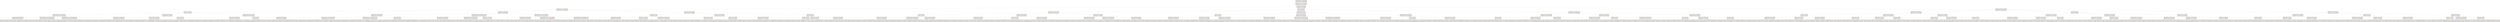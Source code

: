 digraph AttackTree {
    node [shape=box, style=filled, color=lightgray, fontname="DejaVu Sans", fontcolor="#fdf4e0", margin="0.4,0.3", fontsize=50];

    // Edges
    "n0" -> "n1";
    "n1" -> "n2";
    "n2" -> "n3";
    "n3" -> "n4";
    "n4" -> "n5";
    "n5" -> "n6";
    "n6" -> "n7";
    "n6" -> "n8";
    "n6" -> "n9";
    "n5" -> "n10";
    "n10" -> "n11";
    "n10" -> "n12";
    "n10" -> "n13";
    "n5" -> "n14";
    "n14" -> "n15";
    "n14" -> "n16";
    "n14" -> "n17";
    "n4" -> "n18";
    "n18" -> "n19";
    "n19" -> "n20";
    "n19" -> "n21";
    "n19" -> "n22";
    "n18" -> "n23";
    "n23" -> "n24";
    "n23" -> "n25";
    "n23" -> "n26";
    "n18" -> "n27";
    "n27" -> "n28";
    "n27" -> "n29";
    "n27" -> "n30";
    "n4" -> "n31";
    "n31" -> "n32";
    "n32" -> "n33";
    "n32" -> "n34";
    "n32" -> "n35";
    "n31" -> "n36";
    "n36" -> "n37";
    "n36" -> "n38";
    "n31" -> "n39";
    "n39" -> "n40";
    "n39" -> "n41";
    "n39" -> "n42";
    "n3" -> "n43";
    "n43" -> "n44";
    "n44" -> "n45";
    "n45" -> "n46";
    "n45" -> "n47";
    "n45" -> "n48";
    "n44" -> "n49";
    "n49" -> "n50";
    "n49" -> "n51";
    "n49" -> "n52";
    "n44" -> "n53";
    "n53" -> "n54";
    "n53" -> "n55";
    "n53" -> "n56";
    "n43" -> "n57";
    "n57" -> "n58";
    "n58" -> "n59";
    "n58" -> "n60";
    "n58" -> "n61";
    "n57" -> "n62";
    "n62" -> "n63";
    "n62" -> "n64";
    "n62" -> "n65";
    "n57" -> "n66";
    "n66" -> "n67";
    "n66" -> "n68";
    "n66" -> "n69";
    "n43" -> "n70";
    "n70" -> "n71";
    "n71" -> "n72";
    "n71" -> "n73";
    "n71" -> "n74";
    "n70" -> "n75";
    "n75" -> "n76";
    "n75" -> "n77";
    "n75" -> "n78";
    "n70" -> "n79";
    "n79" -> "n80";
    "n79" -> "n81";
    "n79" -> "n82";
    "n3" -> "n83";
    "n83" -> "n84";
    "n84" -> "n85";
    "n85" -> "n86";
    "n85" -> "n87";
    "n85" -> "n88";
    "n84" -> "n89";
    "n89" -> "n90";
    "n89" -> "n91";
    "n89" -> "n92";
    "n84" -> "n93";
    "n93" -> "n94";
    "n93" -> "n95";
    "n93" -> "n96";
    "n83" -> "n97";
    "n97" -> "n98";
    "n98" -> "n99";
    "n98" -> "n100";
    "n98" -> "n101";
    "n97" -> "n102";
    "n102" -> "n103";
    "n102" -> "n104";
    "n102" -> "n105";
    "n97" -> "n106";
    "n106" -> "n107";
    "n106" -> "n108";
    "n106" -> "n109";
    "n83" -> "n110";
    "n110" -> "n111";
    "n111" -> "n112";
    "n111" -> "n113";
    "n110" -> "n114";
    "n114" -> "n115";
    "n114" -> "n116";
    "n110" -> "n117";
    "n117" -> "n118";
    "n117" -> "n119";
    "n117" -> "n120";
    "n2" -> "n121";
    "n121" -> "n122";
    "n122" -> "n123";
    "n123" -> "n124";
    "n124" -> "n125";
    "n124" -> "n126";
    "n124" -> "n127";
    "n123" -> "n128";
    "n128" -> "n129";
    "n128" -> "n130";
    "n123" -> "n131";
    "n131" -> "n132";
    "n131" -> "n133";
    "n131" -> "n134";
    "n122" -> "n135";
    "n135" -> "n136";
    "n136" -> "n137";
    "n136" -> "n138";
    "n136" -> "n139";
    "n135" -> "n140";
    "n140" -> "n141";
    "n140" -> "n142";
    "n140" -> "n143";
    "n135" -> "n144";
    "n144" -> "n145";
    "n144" -> "n146";
    "n144" -> "n147";
    "n122" -> "n148";
    "n148" -> "n149";
    "n149" -> "n150";
    "n149" -> "n151";
    "n149" -> "n152";
    "n148" -> "n153";
    "n153" -> "n154";
    "n153" -> "n155";
    "n153" -> "n156";
    "n148" -> "n157";
    "n157" -> "n158";
    "n157" -> "n159";
    "n157" -> "n160";
    "n121" -> "n161";
    "n161" -> "n162";
    "n162" -> "n163";
    "n163" -> "n164";
    "n163" -> "n165";
    "n162" -> "n166";
    "n166" -> "n167";
    "n166" -> "n168";
    "n166" -> "n169";
    "n162" -> "n170";
    "n170" -> "n171";
    "n170" -> "n172";
    "n161" -> "n173";
    "n173" -> "n174";
    "n174" -> "n175";
    "n174" -> "n176";
    "n174" -> "n177";
    "n173" -> "n178";
    "n178" -> "n179";
    "n178" -> "n180";
    "n178" -> "n181";
    "n173" -> "n182";
    "n182" -> "n183";
    "n182" -> "n184";
    "n182" -> "n185";
    "n161" -> "n186";
    "n186" -> "n187";
    "n187" -> "n188";
    "n187" -> "n189";
    "n187" -> "n190";
    "n186" -> "n191";
    "n191" -> "n192";
    "n191" -> "n193";
    "n191" -> "n194";
    "n186" -> "n195";
    "n195" -> "n196";
    "n195" -> "n197";
    "n195" -> "n198";
    "n121" -> "n199";
    "n199" -> "n200";
    "n200" -> "n201";
    "n201" -> "n202";
    "n201" -> "n203";
    "n201" -> "n204";
    "n200" -> "n205";
    "n205" -> "n206";
    "n205" -> "n207";
    "n205" -> "n208";
    "n200" -> "n209";
    "n209" -> "n210";
    "n209" -> "n211";
    "n209" -> "n212";
    "n199" -> "n213";
    "n213" -> "n214";
    "n214" -> "n215";
    "n214" -> "n216";
    "n214" -> "n217";
    "n213" -> "n218";
    "n218" -> "n219";
    "n218" -> "n220";
    "n218" -> "n221";
    "n213" -> "n222";
    "n222" -> "n223";
    "n222" -> "n224";
    "n222" -> "n225";
    "n199" -> "n226";
    "n226" -> "n227";
    "n227" -> "n228";
    "n227" -> "n229";
    "n227" -> "n230";
    "n226" -> "n231";
    "n231" -> "n232";
    "n231" -> "n233";
    "n231" -> "n234";
    "n226" -> "n235";
    "n235" -> "n236";
    "n235" -> "n237";
    "n235" -> "n238";
    "n2" -> "n239";
    "n239" -> "n240";
    "n240" -> "n241";
    "n241" -> "n242";
    "n242" -> "n243";
    "n242" -> "n244";
    "n242" -> "n245";
    "n241" -> "n246";
    "n246" -> "n247";
    "n246" -> "n248";
    "n246" -> "n249";
    "n241" -> "n250";
    "n250" -> "n251";
    "n250" -> "n252";
    "n250" -> "n253";
    "n240" -> "n254";
    "n254" -> "n255";
    "n255" -> "n256";
    "n255" -> "n257";
    "n255" -> "n258";
    "n254" -> "n259";
    "n259" -> "n260";
    "n259" -> "n261";
    "n259" -> "n262";
    "n254" -> "n263";
    "n263" -> "n264";
    "n263" -> "n265";
    "n263" -> "n266";
    "n240" -> "n267";
    "n267" -> "n268";
    "n268" -> "n269";
    "n268" -> "n270";
    "n268" -> "n271";
    "n267" -> "n272";
    "n272" -> "n273";
    "n272" -> "n274";
    "n272" -> "n275";
    "n267" -> "n276";
    "n276" -> "n277";
    "n276" -> "n278";
    "n276" -> "n279";
    "n239" -> "n280";
    "n280" -> "n281";
    "n281" -> "n282";
    "n282" -> "n283";
    "n282" -> "n284";
    "n282" -> "n285";
    "n281" -> "n286";
    "n286" -> "n287";
    "n286" -> "n288";
    "n286" -> "n289";
    "n281" -> "n290";
    "n290" -> "n291";
    "n290" -> "n292";
    "n290" -> "n293";
    "n280" -> "n294";
    "n294" -> "n295";
    "n295" -> "n296";
    "n295" -> "n297";
    "n295" -> "n298";
    "n294" -> "n299";
    "n299" -> "n300";
    "n299" -> "n301";
    "n299" -> "n302";
    "n294" -> "n303";
    "n303" -> "n304";
    "n303" -> "n305";
    "n280" -> "n306";
    "n306" -> "n307";
    "n307" -> "n308";
    "n307" -> "n309";
    "n307" -> "n310";
    "n306" -> "n311";
    "n311" -> "n312";
    "n311" -> "n313";
    "n311" -> "n314";
    "n306" -> "n315";
    "n315" -> "n316";
    "n315" -> "n317";
    "n239" -> "n318";
    "n318" -> "n319";
    "n319" -> "n320";
    "n320" -> "n321";
    "n320" -> "n322";
    "n320" -> "n323";
    "n319" -> "n324";
    "n324" -> "n325";
    "n324" -> "n326";
    "n324" -> "n327";
    "n319" -> "n328";
    "n328" -> "n329";
    "n328" -> "n330";
    "n328" -> "n331";
    "n318" -> "n332";
    "n332" -> "n333";
    "n333" -> "n334";
    "n333" -> "n335";
    "n333" -> "n336";
    "n332" -> "n337";
    "n337" -> "n338";
    "n337" -> "n339";
    "n337" -> "n340";
    "n332" -> "n341";
    "n341" -> "n342";
    "n341" -> "n343";
    "n341" -> "n344";
    "n318" -> "n345";
    "n345" -> "n346";
    "n346" -> "n347";
    "n346" -> "n348";
    "n345" -> "n349";
    "n349" -> "n350";
    "n349" -> "n351";
    "n345" -> "n352";
    "n352" -> "n353";
    "n352" -> "n354";
    "n352" -> "n355";

    // Nodes
    "n0" [label="T1046\ndiscovery: Network Service Discovery\nScore: 1.0000", id="n0"];
    "n1" [label="T1110.004\ncredential-access: Credential Stuffing\nScore: 1.0000", id="n1"];
    "n2" [label="T1078.004\ninitial-access: Cloud Accounts\nScore: 1.0000", id="n2"];
    "n3" [label="T1552.001\ncredential-access: Credentials In Files\nScore: 0.0622", id="n3"];
    "n4" [label="T1087.004\ndiscovery: Cloud Account\nScore: 0.0719", id="n4"];
    "n5" [label="T1098.003\nprivilege-escalation: Additional Cloud Roles\nScore: 0.0655", id="n5"];
    "n6" [label="T1219.001\ncommand-and-control: IDE Tunneling\nScore: 0.0606", id="n6"];
    "n7" [label="T1495\nimpact: Firmware Corruption\nScore: 0.0741", id="n7"];
    "n8" [label="T1657\nimpact: Financial Theft\nScore: 0.0710", id="n8"];
    "n9" [label="T1493\nimpact: Transmitted Data Manipulation\nScore: 0.0551", id="n9"];
    "n10" [label="T1102.003\ncommand-and-control: One-Way Communication\nScore: 0.0346", id="n10"];
    "n11" [label="T1491.002\nimpact: External Defacement\nScore: 0.1062", id="n11"];
    "n12" [label="T1499.001\nimpact: OS Exhaustion Flood\nScore: 0.0805", id="n12"];
    "n13" [label="T1561.001\nimpact: Disk Content Wipe\nScore: 0.0721", id="n13"];
    "n14" [label="T1071.005\ncommand-and-control: Publish/Subscribe Protocols\nScore: 0.0318", id="n14"];
    "n15" [label="T1219.001\ncommand-and-control: IDE Tunneling\nScore: 0.0698", id="n15"];
    "n16" [label="T1491.002\nimpact: External Defacement\nScore: 0.0429", id="n16"];
    "n17" [label="T1102.003\ncommand-and-control: One-Way Communication\nScore: 0.0372", id="n17"];
    "n18" [label="T1490\nimpact: Inhibit System Recovery\nScore: 0.0605", id="n18"];
    "n19" [label="T1219.001\ncommand-and-control: IDE Tunneling\nScore: 0.0503", id="n19"];
    "n20" [label="T1071.002\ncommand-and-control: File Transfer Protocols\nScore: 0.0533", id="n20"];
    "n21" [label="T1102.003\ncommand-and-control: One-Way Communication\nScore: 0.0446", id="n21"];
    "n22" [label="T1657\nimpact: Financial Theft\nScore: 0.0383", id="n22"];
    "n23" [label="T1486\nimpact: Data Encrypted for Impact\nScore: 0.0481", id="n23"];
    "n24" [label="T1219.001\ncommand-and-control: IDE Tunneling\nScore: 0.0835", id="n24"];
    "n25" [label="T1102.003\ncommand-and-control: One-Way Communication\nScore: 0.0481", id="n25"];
    "n26" [label="T1132.001\ncommand-and-control: Standard Encoding\nScore: 0.0339", id="n26"];
    "n27" [label="T1657\nimpact: Financial Theft\nScore: 0.0421", id="n27"];
    "n28" [label="T1219.001\ncommand-and-control: IDE Tunneling\nScore: 0.0870", id="n28"];
    "n29" [label="T1102.003\ncommand-and-control: One-Way Communication\nScore: 0.0556", id="n29"];
    "n30" [label="T1071.002\ncommand-and-control: File Transfer Protocols\nScore: 0.0505", id="n30"];
    "n31" [label="T1493\nimpact: Transmitted Data Manipulation\nScore: 0.0550", id="n31"];
    "n32" [label="T1486\nimpact: Data Encrypted for Impact\nScore: 0.0803", id="n32"];
    "n33" [label="T1219.001\ncommand-and-control: IDE Tunneling\nScore: 0.0558", id="n33"];
    "n34" [label="T1102.003\ncommand-and-control: One-Way Communication\nScore: 0.0518", id="n34"];
    "n35" [label="T1071.005\ncommand-and-control: Publish/Subscribe Protocols\nScore: 0.0408", id="n35"];
    "n36" [label="T1489\nimpact: Service Stop\nScore: 0.0649", id="n36"];
    "n37" [label="T1486\nimpact: Data Encrypted for Impact\nScore: 0.0672", id="n37"];
    "n38" [label="T1490\nimpact: Inhibit System Recovery\nScore: 0.0659", id="n38"];
    "n39" [label="T1490\nimpact: Inhibit System Recovery\nScore: 0.0630", id="n39"];
    "n40" [label="T1486\nimpact: Data Encrypted for Impact\nScore: 0.0668", id="n40"];
    "n41" [label="T1489\nimpact: Service Stop\nScore: 0.0549", id="n41"];
    "n42" [label="T1495\nimpact: Firmware Corruption\nScore: 0.0531", id="n42"];
    "n43" [label="T1490\nimpact: Inhibit System Recovery\nScore: 0.0678", id="n43"];
    "n44" [label="T1219.001\ncommand-and-control: IDE Tunneling\nScore: 0.0637", id="n44"];
    "n45" [label="T1071.002\ncommand-and-control: File Transfer Protocols\nScore: 0.0541", id="n45"];
    "n46" [label="T1071.005\ncommand-and-control: Publish/Subscribe Protocols\nScore: 0.0641", id="n46"];
    "n47" [label="T1102.003\ncommand-and-control: One-Way Communication\nScore: 0.0572", id="n47"];
    "n48" [label="T1090.003\ncommand-and-control: Multi-hop Proxy\nScore: 0.0457", id="n48"];
    "n49" [label="T1102.003\ncommand-and-control: One-Way Communication\nScore: 0.0461", id="n49"];
    "n50" [label="T1071.005\ncommand-and-control: Publish/Subscribe Protocols\nScore: 0.0491", id="n50"];
    "n51" [label="T1071.002\ncommand-and-control: File Transfer Protocols\nScore: 0.0467", id="n51"];
    "n52" [label="T1090.003\ncommand-and-control: Multi-hop Proxy\nScore: 0.0427", id="n52"];
    "n53" [label="T1667\nimpact: Email Bombing\nScore: 0.0395", id="n53"];
    "n54" [label="T1102.003\ncommand-and-control: One-Way Communication\nScore: 0.0811", id="n54"];
    "n55" [label="T1071.002\ncommand-and-control: File Transfer Protocols\nScore: 0.0754", id="n55"];
    "n56" [label="T1071.005\ncommand-and-control: Publish/Subscribe Protocols\nScore: 0.0596", id="n56"];
    "n57" [label="T1102.003\ncommand-and-control: One-Way Communication\nScore: 0.0467", id="n57"];
    "n58" [label="T1219.001\ncommand-and-control: IDE Tunneling\nScore: 0.0875", id="n58"];
    "n59" [label="T1667\nimpact: Email Bombing\nScore: 0.0918", id="n59"];
    "n60" [label="T1657\nimpact: Financial Theft\nScore: 0.0755", id="n60"];
    "n61" [label="T1495\nimpact: Firmware Corruption\nScore: 0.0666", id="n61"];
    "n62" [label="T1071.002\ncommand-and-control: File Transfer Protocols\nScore: 0.0367", id="n62"];
    "n63" [label="T1667\nimpact: Email Bombing\nScore: 0.0484", id="n63"];
    "n64" [label="T1495\nimpact: Firmware Corruption\nScore: 0.0382", id="n64"];
    "n65" [label="T1486\nimpact: Data Encrypted for Impact\nScore: 0.0353", id="n65"];
    "n66" [label="T1491.002\nimpact: External Defacement\nScore: 0.0354", id="n66"];
    "n67" [label="T1219.001\ncommand-and-control: IDE Tunneling\nScore: 0.0472", id="n67"];
    "n68" [label="T1499.001\nimpact: OS Exhaustion Flood\nScore: 0.0323", id="n68"];
    "n69" [label="T1498.002\nimpact: Reflection Amplification\nScore: 0.0278", id="n69"];
    "n70" [label="T1071.002\ncommand-and-control: File Transfer Protocols\nScore: 0.0414", id="n70"];
    "n71" [label="T1219.001\ncommand-and-control: IDE Tunneling\nScore: 0.0958", id="n71"];
    "n72" [label="T1667\nimpact: Email Bombing\nScore: 0.0667", id="n72"];
    "n73" [label="T1657\nimpact: Financial Theft\nScore: 0.0633", id="n73"];
    "n74" [label="T1495\nimpact: Firmware Corruption\nScore: 0.0575", id="n74"];
    "n75" [label="T1219.002\ncommand-and-control: Remote Desktop Software\nScore: 0.0593", id="n75"];
    "n76" [label="T1219.001\ncommand-and-control: IDE Tunneling\nScore: 0.1226", id="n76"];
    "n77" [label="T1071.005\ncommand-and-control: Publish/Subscribe Protocols\nScore: 0.0751", id="n77"];
    "n78" [label="T1090.003\ncommand-and-control: Multi-hop Proxy\nScore: 0.0577", id="n78"];
    "n79" [label="T1102.003\ncommand-and-control: One-Way Communication\nScore: 0.0549", id="n79"];
    "n80" [label="T1667\nimpact: Email Bombing\nScore: 0.0547", id="n80"];
    "n81" [label="T1495\nimpact: Firmware Corruption\nScore: 0.0452", id="n81"];
    "n82" [label="T1657\nimpact: Financial Theft\nScore: 0.0400", id="n82"];
    "n83" [label="T1486\nimpact: Data Encrypted for Impact\nScore: 0.0644", id="n83"];
    "n84" [label="T1667\nimpact: Email Bombing\nScore: 0.0601", id="n84"];
    "n85" [label="T1490\nimpact: Inhibit System Recovery\nScore: 0.0472", id="n85"];
    "n86" [label="T1491.002\nimpact: External Defacement\nScore: 0.0660", id="n86"];
    "n87" [label="T1499.001\nimpact: OS Exhaustion Flood\nScore: 0.0445", id="n87"];
    "n88" [label="T1561.001\nimpact: Disk Content Wipe\nScore: 0.0363", id="n88"];
    "n89" [label="T1495\nimpact: Firmware Corruption\nScore: 0.0456", id="n89"];
    "n90" [label="T1490\nimpact: Inhibit System Recovery\nScore: 0.0646", id="n90"];
    "n91" [label="T1657\nimpact: Financial Theft\nScore: 0.0641", id="n91"];
    "n92" [label="T1493\nimpact: Transmitted Data Manipulation\nScore: 0.0623", id="n92"];
    "n93" [label="T1493\nimpact: Transmitted Data Manipulation\nScore: 0.0435", id="n93"];
    "n94" [label="T1491.002\nimpact: External Defacement\nScore: 0.0759", id="n94"];
    "n95" [label="T1499.001\nimpact: OS Exhaustion Flood\nScore: 0.0499", id="n95"];
    "n96" [label="T1498.002\nimpact: Reflection Amplification\nScore: 0.0467", id="n96"];
    "n97" [label="T1490\nimpact: Inhibit System Recovery\nScore: 0.0565", id="n97"];
    "n98" [label="T1491.002\nimpact: External Defacement\nScore: 0.0772", id="n98"];
    "n99" [label="T1219.001\ncommand-and-control: IDE Tunneling\nScore: 0.0580", id="n99"];
    "n100" [label="T1071.002\ncommand-and-control: File Transfer Protocols\nScore: 0.0319", id="n100"];
    "n101" [label="T1102.003\ncommand-and-control: One-Way Communication\nScore: 0.0313", id="n101"];
    "n102" [label="T1499.001\nimpact: OS Exhaustion Flood\nScore: 0.0515", id="n102"];
    "n103" [label="T1491.002\nimpact: External Defacement\nScore: 0.0926", id="n103"];
    "n104" [label="T1491.001\nimpact: Internal Defacement\nScore: 0.0661", id="n104"];
    "n105" [label="T1561.002\nimpact: Disk Structure Wipe\nScore: 0.0510", id="n105"];
    "n106" [label="T1565.003\nimpact: Runtime Data Manipulation\nScore: 0.0391", id="n106"];
    "n107" [label="T1219.001\ncommand-and-control: IDE Tunneling\nScore: 0.1474", id="n107"];
    "n108" [label="T1071.002\ncommand-and-control: File Transfer Protocols\nScore: 0.0788", id="n108"];
    "n109" [label="T1102.003\ncommand-and-control: One-Way Communication\nScore: 0.0757", id="n109"];
    "n110" [label="T1657\nimpact: Financial Theft\nScore: 0.0537", id="n110"];
    "n111" [label="T1667\nimpact: Email Bombing\nScore: 0.0719", id="n111"];
    "n112" [label="T1495\nimpact: Firmware Corruption\nScore: 0.0483", id="n112"];
    "n113" [label="T1490\nimpact: Inhibit System Recovery\nScore: 0.0415", id="n113"];
    "n114" [label="T1495\nimpact: Firmware Corruption\nScore: 0.0617", id="n114"];
    "n115" [label="T1667\nimpact: Email Bombing\nScore: 0.0849", id="n115"];
    "n116" [label="T1490\nimpact: Inhibit System Recovery\nScore: 0.0674", id="n116"];
    "n117" [label="T1490\nimpact: Inhibit System Recovery\nScore: 0.0512", id="n117"];
    "n118" [label="T1491.002\nimpact: External Defacement\nScore: 0.1246", id="n118"];
    "n119" [label="T1499.001\nimpact: OS Exhaustion Flood\nScore: 0.0779", id="n119"];
    "n120" [label="T1561.001\nimpact: Disk Content Wipe\nScore: 0.0712", id="n120"];
    "n121" [label="T1667\nimpact: Email Bombing\nScore: 0.0567", id="n121"];
    "n122" [label="T1494\nimpact: Runtime Data Manipulation\nScore: 0.0855", id="n122"];
    "n123" [label="T1489\nimpact: Service Stop\nScore: 0.0614", id="n123"];
    "n124" [label="T1490\nimpact: Inhibit System Recovery\nScore: 0.0601", id="n124"];
    "n125" [label="T1219.001\ncommand-and-control: IDE Tunneling\nScore: 0.0609", id="n125"];
    "n126" [label="T1071.002\ncommand-and-control: File Transfer Protocols\nScore: 0.0430", id="n126"];
    "n127" [label="T1102.003\ncommand-and-control: One-Way Communication\nScore: 0.0381", id="n127"];
    "n128" [label="T1493\nimpact: Transmitted Data Manipulation\nScore: 0.0587", id="n128"];
    "n129" [label="T1486\nimpact: Data Encrypted for Impact\nScore: 0.0574", id="n129"];
    "n130" [label="T1490\nimpact: Inhibit System Recovery\nScore: 0.0525", id="n130"];
    "n131" [label="T1486\nimpact: Data Encrypted for Impact\nScore: 0.0584", id="n131"];
    "n132" [label="T1219.001\ncommand-and-control: IDE Tunneling\nScore: 0.0752", id="n132"];
    "n133" [label="T1071.002\ncommand-and-control: File Transfer Protocols\nScore: 0.0374", id="n133"];
    "n134" [label="T1102.003\ncommand-and-control: One-Way Communication\nScore: 0.0358", id="n134"];
    "n135" [label="T1490\nimpact: Inhibit System Recovery\nScore: 0.0585", id="n135"];
    "n136" [label="T1020.001\nexfiltration: Traffic Duplication\nScore: 0.0431", id="n136"];
    "n137" [label="T1219.001\ncommand-and-control: IDE Tunneling\nScore: 0.0445", id="n137"];
    "n138" [label="T1657\nimpact: Financial Theft\nScore: 0.0401", id="n138"];
    "n139" [label="T1493\nimpact: Transmitted Data Manipulation\nScore: 0.0398", id="n139"];
    "n140" [label="T1657\nimpact: Financial Theft\nScore: 0.0430", id="n140"];
    "n141" [label="T1219.001\ncommand-and-control: IDE Tunneling\nScore: 0.0740", id="n141"];
    "n142" [label="T1071.002\ncommand-and-control: File Transfer Protocols\nScore: 0.0569", id="n142"];
    "n143" [label="T1102.003\ncommand-and-control: One-Way Communication\nScore: 0.0396", id="n143"];
    "n144" [label="T1486\nimpact: Data Encrypted for Impact\nScore: 0.0417", id="n144"];
    "n145" [label="T1219.001\ncommand-and-control: IDE Tunneling\nScore: 0.0695", id="n145"];
    "n146" [label="T1071.002\ncommand-and-control: File Transfer Protocols\nScore: 0.0365", id="n146"];
    "n147" [label="T1102.003\ncommand-and-control: One-Way Communication\nScore: 0.0316", id="n147"];
    "n148" [label="T1020.001\nexfiltration: Traffic Duplication\nScore: 0.0562", id="n148"];
    "n149" [label="T1486\nimpact: Data Encrypted for Impact\nScore: 0.0624", id="n149"];
    "n150" [label="T1219.001\ncommand-and-control: IDE Tunneling\nScore: 0.0410", id="n150"];
    "n151" [label="T1495\nimpact: Firmware Corruption\nScore: 0.0326", id="n151"];
    "n152" [label="T1657\nimpact: Financial Theft\nScore: 0.0291", id="n152"];
    "n153" [label="T1493\nimpact: Transmitted Data Manipulation\nScore: 0.0619", id="n153"];
    "n154" [label="T1486\nimpact: Data Encrypted for Impact\nScore: 0.0714", id="n154"];
    "n155" [label="T1489\nimpact: Service Stop\nScore: 0.0691", id="n155"];
    "n156" [label="T1490\nimpact: Inhibit System Recovery\nScore: 0.0594", id="n156"];
    "n157" [label="T1490\nimpact: Inhibit System Recovery\nScore: 0.0601", id="n157"];
    "n158" [label="T1486\nimpact: Data Encrypted for Impact\nScore: 0.0529", id="n158"];
    "n159" [label="T1657\nimpact: Financial Theft\nScore: 0.0518", id="n159"];
    "n160" [label="T1493\nimpact: Transmitted Data Manipulation\nScore: 0.0506", id="n160"];
    "n161" [label="T1495\nimpact: Firmware Corruption\nScore: 0.0643", id="n161"];
    "n162" [label="T1489\nimpact: Service Stop\nScore: 0.0609", id="n162"];
    "n163" [label="T1494\nimpact: Runtime Data Manipulation\nScore: 0.0622", id="n163"];
    "n164" [label="T1219.001\ncommand-and-control: IDE Tunneling\nScore: 0.0566", id="n164"];
    "n165" [label="T1490\nimpact: Inhibit System Recovery\nScore: 0.0386", id="n165"];
    "n166" [label="T1486\nimpact: Data Encrypted for Impact\nScore: 0.0555", id="n166"];
    "n167" [label="T1219.001\ncommand-and-control: IDE Tunneling\nScore: 0.1271", id="n167"];
    "n168" [label="T1102.003\ncommand-and-control: One-Way Communication\nScore: 0.0531", id="n168"];
    "n169" [label="T1071.002\ncommand-and-control: File Transfer Protocols\nScore: 0.0518", id="n169"];
    "n170" [label="T1493\nimpact: Transmitted Data Manipulation\nScore: 0.0552", id="n170"];
    "n171" [label="T1494\nimpact: Runtime Data Manipulation\nScore: 0.0609", id="n171"];
    "n172" [label="T1486\nimpact: Data Encrypted for Impact\nScore: 0.0564", id="n172"];
    "n173" [label="T1490\nimpact: Inhibit System Recovery\nScore: 0.0604", id="n173"];
    "n174" [label="T1219.001\ncommand-and-control: IDE Tunneling\nScore: 0.1477", id="n174"];
    "n175" [label="T1071.002\ncommand-and-control: File Transfer Protocols\nScore: 0.1173", id="n175"];
    "n176" [label="T1102.003\ncommand-and-control: One-Way Communication\nScore: 0.0722", id="n176"];
    "n177" [label="T1090.003\ncommand-and-control: Multi-hop Proxy\nScore: 0.0463", id="n177"];
    "n178" [label="T1071.002\ncommand-and-control: File Transfer Protocols\nScore: 0.0989", id="n178"];
    "n179" [label="T1219.001\ncommand-and-control: IDE Tunneling\nScore: 0.1583", id="n179"];
    "n180" [label="T1102.003\ncommand-and-control: One-Way Communication\nScore: 0.0778", id="n180"];
    "n181" [label="T1090.003\ncommand-and-control: Multi-hop Proxy\nScore: 0.0421", id="n181"];
    "n182" [label="T1102.003\ncommand-and-control: One-Way Communication\nScore: 0.0724", id="n182"];
    "n183" [label="T1219.001\ncommand-and-control: IDE Tunneling\nScore: 0.1840", id="n183"];
    "n184" [label="T1071.002\ncommand-and-control: File Transfer Protocols\nScore: 0.0844", id="n184"];
    "n185" [label="T1132.001\ncommand-and-control: Standard Encoding\nScore: 0.0468", id="n185"];
    "n186" [label="T1493\nimpact: Transmitted Data Manipulation\nScore: 0.0603", id="n186"];
    "n187" [label="T1494\nimpact: Runtime Data Manipulation\nScore: 0.0608", id="n187"];
    "n188" [label="T1219.001\ncommand-and-control: IDE Tunneling\nScore: 0.0824", id="n188"];
    "n189" [label="T1102.003\ncommand-and-control: One-Way Communication\nScore: 0.0824", id="n189"];
    "n190" [label="T1071.002\ncommand-and-control: File Transfer Protocols\nScore: 0.0508", id="n190"];
    "n191" [label="T1489\nimpact: Service Stop\nScore: 0.0594", id="n191"];
    "n192" [label="T1219.001\ncommand-and-control: IDE Tunneling\nScore: 0.0647", id="n192"];
    "n193" [label="T1102.003\ncommand-and-control: One-Way Communication\nScore: 0.0561", id="n193"];
    "n194" [label="T1494\nimpact: Runtime Data Manipulation\nScore: 0.0361", id="n194"];
    "n195" [label="T1486\nimpact: Data Encrypted for Impact\nScore: 0.0551", id="n195"];
    "n196" [label="T1219.001\ncommand-and-control: IDE Tunneling\nScore: 0.1353", id="n196"];
    "n197" [label="T1102.003\ncommand-and-control: One-Way Communication\nScore: 0.0995", id="n197"];
    "n198" [label="T1071.002\ncommand-and-control: File Transfer Protocols\nScore: 0.0577", id="n198"];
    "n199" [label="T1567.004\nexfiltration: Exfiltration Over Webhook\nScore: 0.0641", id="n199"];
    "n200" [label="T1219.001\ncommand-and-control: IDE Tunneling\nScore: 0.0560", id="n200"];
    "n201" [label="T1489\nimpact: Service Stop\nScore: 0.0747", id="n201"];
    "n202" [label="T1495\nimpact: Firmware Corruption\nScore: 0.0639", id="n202"];
    "n203" [label="T1494\nimpact: Runtime Data Manipulation\nScore: 0.0626", id="n203"];
    "n204" [label="T1490\nimpact: Inhibit System Recovery\nScore: 0.0618", id="n204"];
    "n205" [label="T1490\nimpact: Inhibit System Recovery\nScore: 0.0705", id="n205"];
    "n206" [label="T1071.002\ncommand-and-control: File Transfer Protocols\nScore: 0.0614", id="n206"];
    "n207" [label="T1102.003\ncommand-and-control: One-Way Communication\nScore: 0.0420", id="n207"];
    "n208" [label="T1657\nimpact: Financial Theft\nScore: 0.0324", id="n208"];
    "n209" [label="T1657\nimpact: Financial Theft\nScore: 0.0675", id="n209"];
    "n210" [label="T1071.002\ncommand-and-control: File Transfer Protocols\nScore: 0.0456", id="n210"];
    "n211" [label="T1489\nimpact: Service Stop\nScore: 0.0390", id="n211"];
    "n212" [label="T1494\nimpact: Runtime Data Manipulation\nScore: 0.0373", id="n212"];
    "n213" [label="T1490\nimpact: Inhibit System Recovery\nScore: 0.0479", id="n213"];
    "n214" [label="T1494\nimpact: Runtime Data Manipulation\nScore: 0.0567", id="n214"];
    "n215" [label="T1489\nimpact: Service Stop\nScore: 0.0647", id="n215"];
    "n216" [label="T1493\nimpact: Transmitted Data Manipulation\nScore: 0.0534", id="n216"];
    "n217" [label="T1657\nimpact: Financial Theft\nScore: 0.0524", id="n217"];
    "n218" [label="T1489\nimpact: Service Stop\nScore: 0.0536", id="n218"];
    "n219" [label="T1494\nimpact: Runtime Data Manipulation\nScore: 0.0573", id="n219"];
    "n220" [label="T1493\nimpact: Transmitted Data Manipulation\nScore: 0.0552", id="n220"];
    "n221" [label="T1486\nimpact: Data Encrypted for Impact\nScore: 0.0529", id="n221"];
    "n222" [label="T1493\nimpact: Transmitted Data Manipulation\nScore: 0.0523", id="n222"];
    "n223" [label="T1489\nimpact: Service Stop\nScore: 0.0734", id="n223"];
    "n224" [label="T1494\nimpact: Runtime Data Manipulation\nScore: 0.0631", id="n224"];
    "n225" [label="T1486\nimpact: Data Encrypted for Impact\nScore: 0.0611", id="n225"];
    "n226" [label="T1494\nimpact: Runtime Data Manipulation\nScore: 0.0476", id="n226"];
    "n227" [label="T1489\nimpact: Service Stop\nScore: 0.0698", id="n227"];
    "n228" [label="T1490\nimpact: Inhibit System Recovery\nScore: 0.0600", id="n228"];
    "n229" [label="T1657\nimpact: Financial Theft\nScore: 0.0590", id="n229"];
    "n230" [label="T1493\nimpact: Transmitted Data Manipulation\nScore: 0.0578", id="n230"];
    "n231" [label="T1490\nimpact: Inhibit System Recovery\nScore: 0.0547", id="n231"];
    "n232" [label="T1489\nimpact: Service Stop\nScore: 0.0491", id="n232"];
    "n233" [label="T1657\nimpact: Financial Theft\nScore: 0.0453", id="n233"];
    "n234" [label="T1493\nimpact: Transmitted Data Manipulation\nScore: 0.0430", id="n234"];
    "n235" [label="T1657\nimpact: Financial Theft\nScore: 0.0511", id="n235"];
    "n236" [label="T1489\nimpact: Service Stop\nScore: 0.0667", id="n236"];
    "n237" [label="T1490\nimpact: Inhibit System Recovery\nScore: 0.0573", id="n237"];
    "n238" [label="T1493\nimpact: Transmitted Data Manipulation\nScore: 0.0567", id="n238"];
    "n239" [label="T1219.001\ncommand-and-control: IDE Tunneling\nScore: 0.0549", id="n239"];
    "n240" [label="T1494\nimpact: Runtime Data Manipulation\nScore: 0.0899", id="n240"];
    "n241" [label="T1667\nimpact: Email Bombing\nScore: 0.0711", id="n241"];
    "n242" [label="T1486\nimpact: Data Encrypted for Impact\nScore: 0.0774", id="n242"];
    "n243" [label="T1495\nimpact: Firmware Corruption\nScore: 0.0621", id="n243"];
    "n244" [label="T1657\nimpact: Financial Theft\nScore: 0.0493", id="n244"];
    "n245" [label="T1493\nimpact: Transmitted Data Manipulation\nScore: 0.0446", id="n245"];
    "n246" [label="T1495\nimpact: Firmware Corruption\nScore: 0.0705", id="n246"];
    "n247" [label="T1657\nimpact: Financial Theft\nScore: 0.0733", id="n247"];
    "n248" [label="T1486\nimpact: Data Encrypted for Impact\nScore: 0.0730", id="n248"];
    "n249" [label="T1490\nimpact: Inhibit System Recovery\nScore: 0.0705", id="n249"];
    "n250" [label="T1490\nimpact: Inhibit System Recovery\nScore: 0.0675", id="n250"];
    "n251" [label="T1486\nimpact: Data Encrypted for Impact\nScore: 0.0711", id="n251"];
    "n252" [label="T1495\nimpact: Firmware Corruption\nScore: 0.0621", id="n252"];
    "n253" [label="T1657\nimpact: Financial Theft\nScore: 0.0621", id="n253"];
    "n254" [label="T1486\nimpact: Data Encrypted for Impact\nScore: 0.0675", id="n254"];
    "n255" [label="T1667\nimpact: Email Bombing\nScore: 0.0717", id="n255"];
    "n256" [label="T1495\nimpact: Firmware Corruption\nScore: 0.0557", id="n256"];
    "n257" [label="T1490\nimpact: Inhibit System Recovery\nScore: 0.0468", id="n257"];
    "n258" [label="T1657\nimpact: Financial Theft\nScore: 0.0467", id="n258"];
    "n259" [label="T1495\nimpact: Firmware Corruption\nScore: 0.0641", id="n259"];
    "n260" [label="T1667\nimpact: Email Bombing\nScore: 0.0911", id="n260"];
    "n261" [label="T1657\nimpact: Financial Theft\nScore: 0.0712", id="n261"];
    "n262" [label="T1490\nimpact: Inhibit System Recovery\nScore: 0.0640", id="n262"];
    "n263" [label="T1657\nimpact: Financial Theft\nScore: 0.0562", id="n263"];
    "n264" [label="T1667\nimpact: Email Bombing\nScore: 0.0794", id="n264"];
    "n265" [label="T1495\nimpact: Firmware Corruption\nScore: 0.0689", id="n265"];
    "n266" [label="T1490\nimpact: Inhibit System Recovery\nScore: 0.0479", id="n266"];
    "n267" [label="T1490\nimpact: Inhibit System Recovery\nScore: 0.0638", id="n267"];
    "n268" [label="T1667\nimpact: Email Bombing\nScore: 0.0638", id="n268"];
    "n269" [label="T1486\nimpact: Data Encrypted for Impact\nScore: 0.0578", id="n269"];
    "n270" [label="T1657\nimpact: Financial Theft\nScore: 0.0529", id="n270"];
    "n271" [label="T1495\nimpact: Firmware Corruption\nScore: 0.0509", id="n271"];
    "n272" [label="T1486\nimpact: Data Encrypted for Impact\nScore: 0.0621", id="n272"];
    "n273" [label="T1667\nimpact: Email Bombing\nScore: 0.0378", id="n273"];
    "n274" [label="T1495\nimpact: Firmware Corruption\nScore: 0.0315", id="n274"];
    "n275" [label="T1657\nimpact: Financial Theft\nScore: 0.0303", id="n275"];
    "n276" [label="T1657\nimpact: Financial Theft\nScore: 0.0554", id="n276"];
    "n277" [label="T1667\nimpact: Email Bombing\nScore: 0.0443", id="n277"];
    "n278" [label="T1495\nimpact: Firmware Corruption\nScore: 0.0404", id="n278"];
    "n279" [label="T1486\nimpact: Data Encrypted for Impact\nScore: 0.0396", id="n279"];
    "n280" [label="T1667\nimpact: Email Bombing\nScore: 0.0809", id="n280"];
    "n281" [label="T1494\nimpact: Runtime Data Manipulation\nScore: 0.0684", id="n281"];
    "n282" [label="T1486\nimpact: Data Encrypted for Impact\nScore: 0.0599", id="n282"];
    "n283" [label="T1495\nimpact: Firmware Corruption\nScore: 0.0463", id="n283"];
    "n284" [label="T1657\nimpact: Financial Theft\nScore: 0.0432", id="n284"];
    "n285" [label="T1490\nimpact: Inhibit System Recovery\nScore: 0.0424", id="n285"];
    "n286" [label="T1490\nimpact: Inhibit System Recovery\nScore: 0.0563", id="n286"];
    "n287" [label="T1486\nimpact: Data Encrypted for Impact\nScore: 0.0476", id="n287"];
    "n288" [label="T1657\nimpact: Financial Theft\nScore: 0.0431", id="n288"];
    "n289" [label="T1495\nimpact: Firmware Corruption\nScore: 0.0405", id="n289"];
    "n290" [label="T1489\nimpact: Service Stop\nScore: 0.0526", id="n290"];
    "n291" [label="T1486\nimpact: Data Encrypted for Impact\nScore: 0.0636", id="n291"];
    "n292" [label="T1490\nimpact: Inhibit System Recovery\nScore: 0.0581", id="n292"];
    "n293" [label="T1657\nimpact: Financial Theft\nScore: 0.0555", id="n293"];
    "n294" [label="T1486\nimpact: Data Encrypted for Impact\nScore: 0.0582", id="n294"];
    "n295" [label="T1494\nimpact: Runtime Data Manipulation\nScore: 0.0489", id="n295"];
    "n296" [label="T1491.002\nimpact: External Defacement\nScore: 0.0432", id="n296"];
    "n297" [label="T1499.001\nimpact: OS Exhaustion Flood\nScore: 0.0409", id="n297"];
    "n298" [label="T1561.001\nimpact: Disk Content Wipe\nScore: 0.0383", id="n298"];
    "n299" [label="T1495\nimpact: Firmware Corruption\nScore: 0.0432", id="n299"];
    "n300" [label="T1657\nimpact: Financial Theft\nScore: 0.0705", id="n300"];
    "n301" [label="T1494\nimpact: Runtime Data Manipulation\nScore: 0.0691", id="n301"];
    "n302" [label="T1489\nimpact: Service Stop\nScore: 0.0571", id="n302"];
    "n303" [label="T1567.004\nexfiltration: Exfiltration Over Webhook\nScore: 0.0348", id="n303"];
    "n304" [label="T1494\nimpact: Runtime Data Manipulation\nScore: 0.0519", id="n304"];
    "n305" [label="T1495\nimpact: Firmware Corruption\nScore: 0.0457", id="n305"];
    "n306" [label="T1490\nimpact: Inhibit System Recovery\nScore: 0.0535", id="n306"];
    "n307" [label="T1494\nimpact: Runtime Data Manipulation\nScore: 0.0574", id="n307"];
    "n308" [label="T1486\nimpact: Data Encrypted for Impact\nScore: 0.0534", id="n308"];
    "n309" [label="T1657\nimpact: Financial Theft\nScore: 0.0481", id="n309"];
    "n310" [label="T1489\nimpact: Service Stop\nScore: 0.0458", id="n310"];
    "n311" [label="T1486\nimpact: Data Encrypted for Impact\nScore: 0.0540", id="n311"];
    "n312" [label="T1102.003\ncommand-and-control: One-Way Communication\nScore: 0.0443", id="n312"];
    "n313" [label="T1071.005\ncommand-and-control: Publish/Subscribe Protocols\nScore: 0.0301", id="n313"];
    "n314" [label="T1132.001\ncommand-and-control: Standard Encoding\nScore: 0.0289", id="n314"];
    "n315" [label="T1495\nimpact: Firmware Corruption\nScore: 0.0473", id="n315"];
    "n316" [label="T1657\nimpact: Financial Theft\nScore: 0.0436", id="n316"];
    "n317" [label="T1486\nimpact: Data Encrypted for Impact\nScore: 0.0426", id="n317"];
    "n318" [label="T1486\nimpact: Data Encrypted for Impact\nScore: 0.0791", id="n318"];
    "n319" [label="T1494\nimpact: Runtime Data Manipulation\nScore: 0.0550", id="n319"];
    "n320" [label="T1667\nimpact: Email Bombing\nScore: 0.0390", id="n320"];
    "n321" [label="T1495\nimpact: Firmware Corruption\nScore: 0.0518", id="n321"];
    "n322" [label="T1490\nimpact: Inhibit System Recovery\nScore: 0.0463", id="n322"];
    "n323" [label="T1493\nimpact: Transmitted Data Manipulation\nScore: 0.0445", id="n323"];
    "n324" [label="T1487\nimpact: Disk Structure Wipe\nScore: 0.0379", id="n324"];
    "n325" [label="T1495\nimpact: Firmware Corruption\nScore: 0.0438", id="n325"];
    "n326" [label="T1667\nimpact: Email Bombing\nScore: 0.0432", id="n326"];
    "n327" [label="T1490\nimpact: Inhibit System Recovery\nScore: 0.0424", id="n327"];
    "n328" [label="T1490\nimpact: Inhibit System Recovery\nScore: 0.0374", id="n328"];
    "n329" [label="T1102.003\ncommand-and-control: One-Way Communication\nScore: 0.0397", id="n329"];
    "n330" [label="T1219.002\ncommand-and-control: Remote Desktop Software\nScore: 0.0312", id="n330"];
    "n331" [label="T1071.002\ncommand-and-control: File Transfer Protocols\nScore: 0.0288", id="n331"];
    "n332" [label="T1667\nimpact: Email Bombing\nScore: 0.0466", id="n332"];
    "n333" [label="T1494\nimpact: Runtime Data Manipulation\nScore: 0.0530", id="n333"];
    "n334" [label="T1487\nimpact: Disk Structure Wipe\nScore: 0.0327", id="n334"];
    "n335" [label="T1489\nimpact: Service Stop\nScore: 0.0324", id="n335"];
    "n336" [label="T1490\nimpact: Inhibit System Recovery\nScore: 0.0319", id="n336"];
    "n337" [label="T1495\nimpact: Firmware Corruption\nScore: 0.0377", id="n337"];
    "n338" [label="T1494\nimpact: Runtime Data Manipulation\nScore: 0.0636", id="n338"];
    "n339" [label="T1490\nimpact: Inhibit System Recovery\nScore: 0.0578", id="n339"];
    "n340" [label="T1657\nimpact: Financial Theft\nScore: 0.0547", id="n340"];
    "n341" [label="T1490\nimpact: Inhibit System Recovery\nScore: 0.0356", id="n341"];
    "n342" [label="T1494\nimpact: Runtime Data Manipulation\nScore: 0.0316", id="n342"];
    "n343" [label="T1102.003\ncommand-and-control: One-Way Communication\nScore: 0.0285", id="n343"];
    "n344" [label="T1491.002\nimpact: External Defacement\nScore: 0.0285", id="n344"];
    "n345" [label="T1495\nimpact: Firmware Corruption\nScore: 0.0408", id="n345"];
    "n346" [label="T1667\nimpact: Email Bombing\nScore: 0.0897", id="n346"];
    "n347" [label="T1494\nimpact: Runtime Data Manipulation\nScore: 0.0461", id="n347"];
    "n348" [label="T1102.003\ncommand-and-control: One-Way Communication\nScore: 0.0433", id="n348"];
    "n349" [label="T1494\nimpact: Runtime Data Manipulation\nScore: 0.0724", id="n349"];
    "n350" [label="T1667\nimpact: Email Bombing\nScore: 0.0612", id="n350"];
    "n351" [label="T1657\nimpact: Financial Theft\nScore: 0.0434", id="n351"];
    "n352" [label="T1657\nimpact: Financial Theft\nScore: 0.0677", id="n352"];
    "n353" [label="T1667\nimpact: Email Bombing\nScore: 0.0606", id="n353"];
    "n354" [label="T1494\nimpact: Runtime Data Manipulation\nScore: 0.0526", id="n354"];
    "n355" [label="T1487\nimpact: Disk Structure Wipe\nScore: 0.0423", id="n355"];
}
